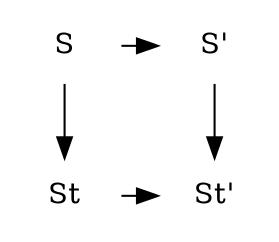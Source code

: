 
digraph G {

   s1 [label="S", shape=plaintext];
   s2 [label="S'", shape=plaintext];
   st1 [label="St", shape=plaintext];
   st2[label="St'", shape=plaintext];
   st1 -> st2[constraint=false];
   s1 ->s2 [constraint=false];
   s1 -> st1  [constraint=true];
   s2 -> st2  [constraint=true];


  }

